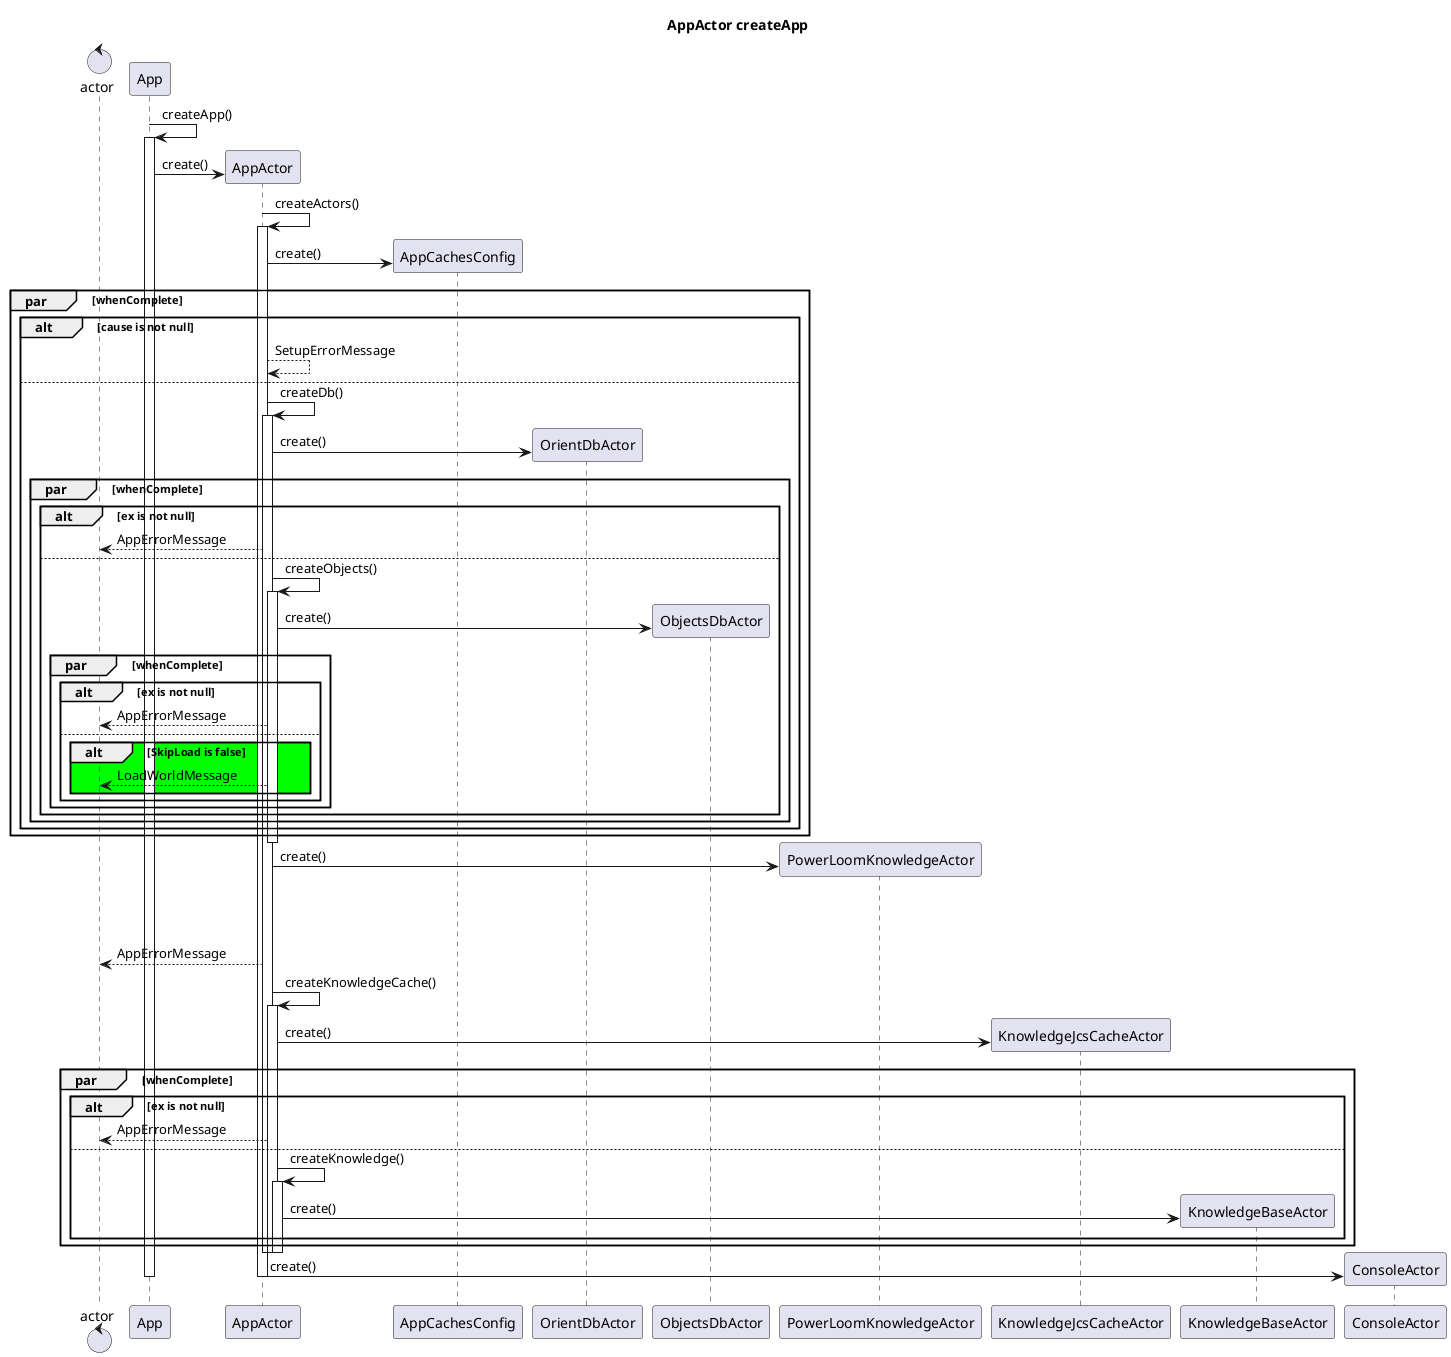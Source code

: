 @startuml
title AppActor createApp
control actor
participant App as a
participant AppActor as ac
participant AppCachesConfig as acc
participant OrientDbActor as orientdba
participant ObjectsDbActor as objectsdba
participant PowerLoomKnowledgeActor as plna
participant KnowledgeJcsCacheActor as kjca
participant KnowledgeBaseActor as kba
participant ConsoleActor as ca

a -> a ++ : createApp()
a -> ac ** : create()
ac -> ac ++ : createActors()
ac -> acc ** : create()

par whenComplete
alt cause is not null
ac --> ac : SetupErrorMessage
else

ac -> ac ++ : createDb()
ac -> orientdba ** : create()

par whenComplete
alt ex is not null
ac --> actor : AppErrorMessage
else

ac -> ac ++ : createObjects()
ac -> objectsdba ** : create()

par whenComplete
alt ex is not null
ac --> actor : AppErrorMessage
else
alt #Lime SkipLoad is false
ac --> actor : LoadWorldMessage
end
end
end
end
end
end
end
deactivate ac

ac -> plna ** : create()
par whenComplete
alt ex is not null
ac --> actor : AppErrorMessage
else

ac -> ac ++ : createKnowledgeCache()
ac -> kjca ** : create()

par whenComplete
alt ex is not null
ac --> actor : AppErrorMessage
else

ac -> ac ++ : createKnowledge()
ac -> kba ** : create()

end
end

deactivate ac
deactivate ac
deactivate ac


ac -> ca ** : create()

deactivate ac
deactivate ac

deactivate a

@enduml
